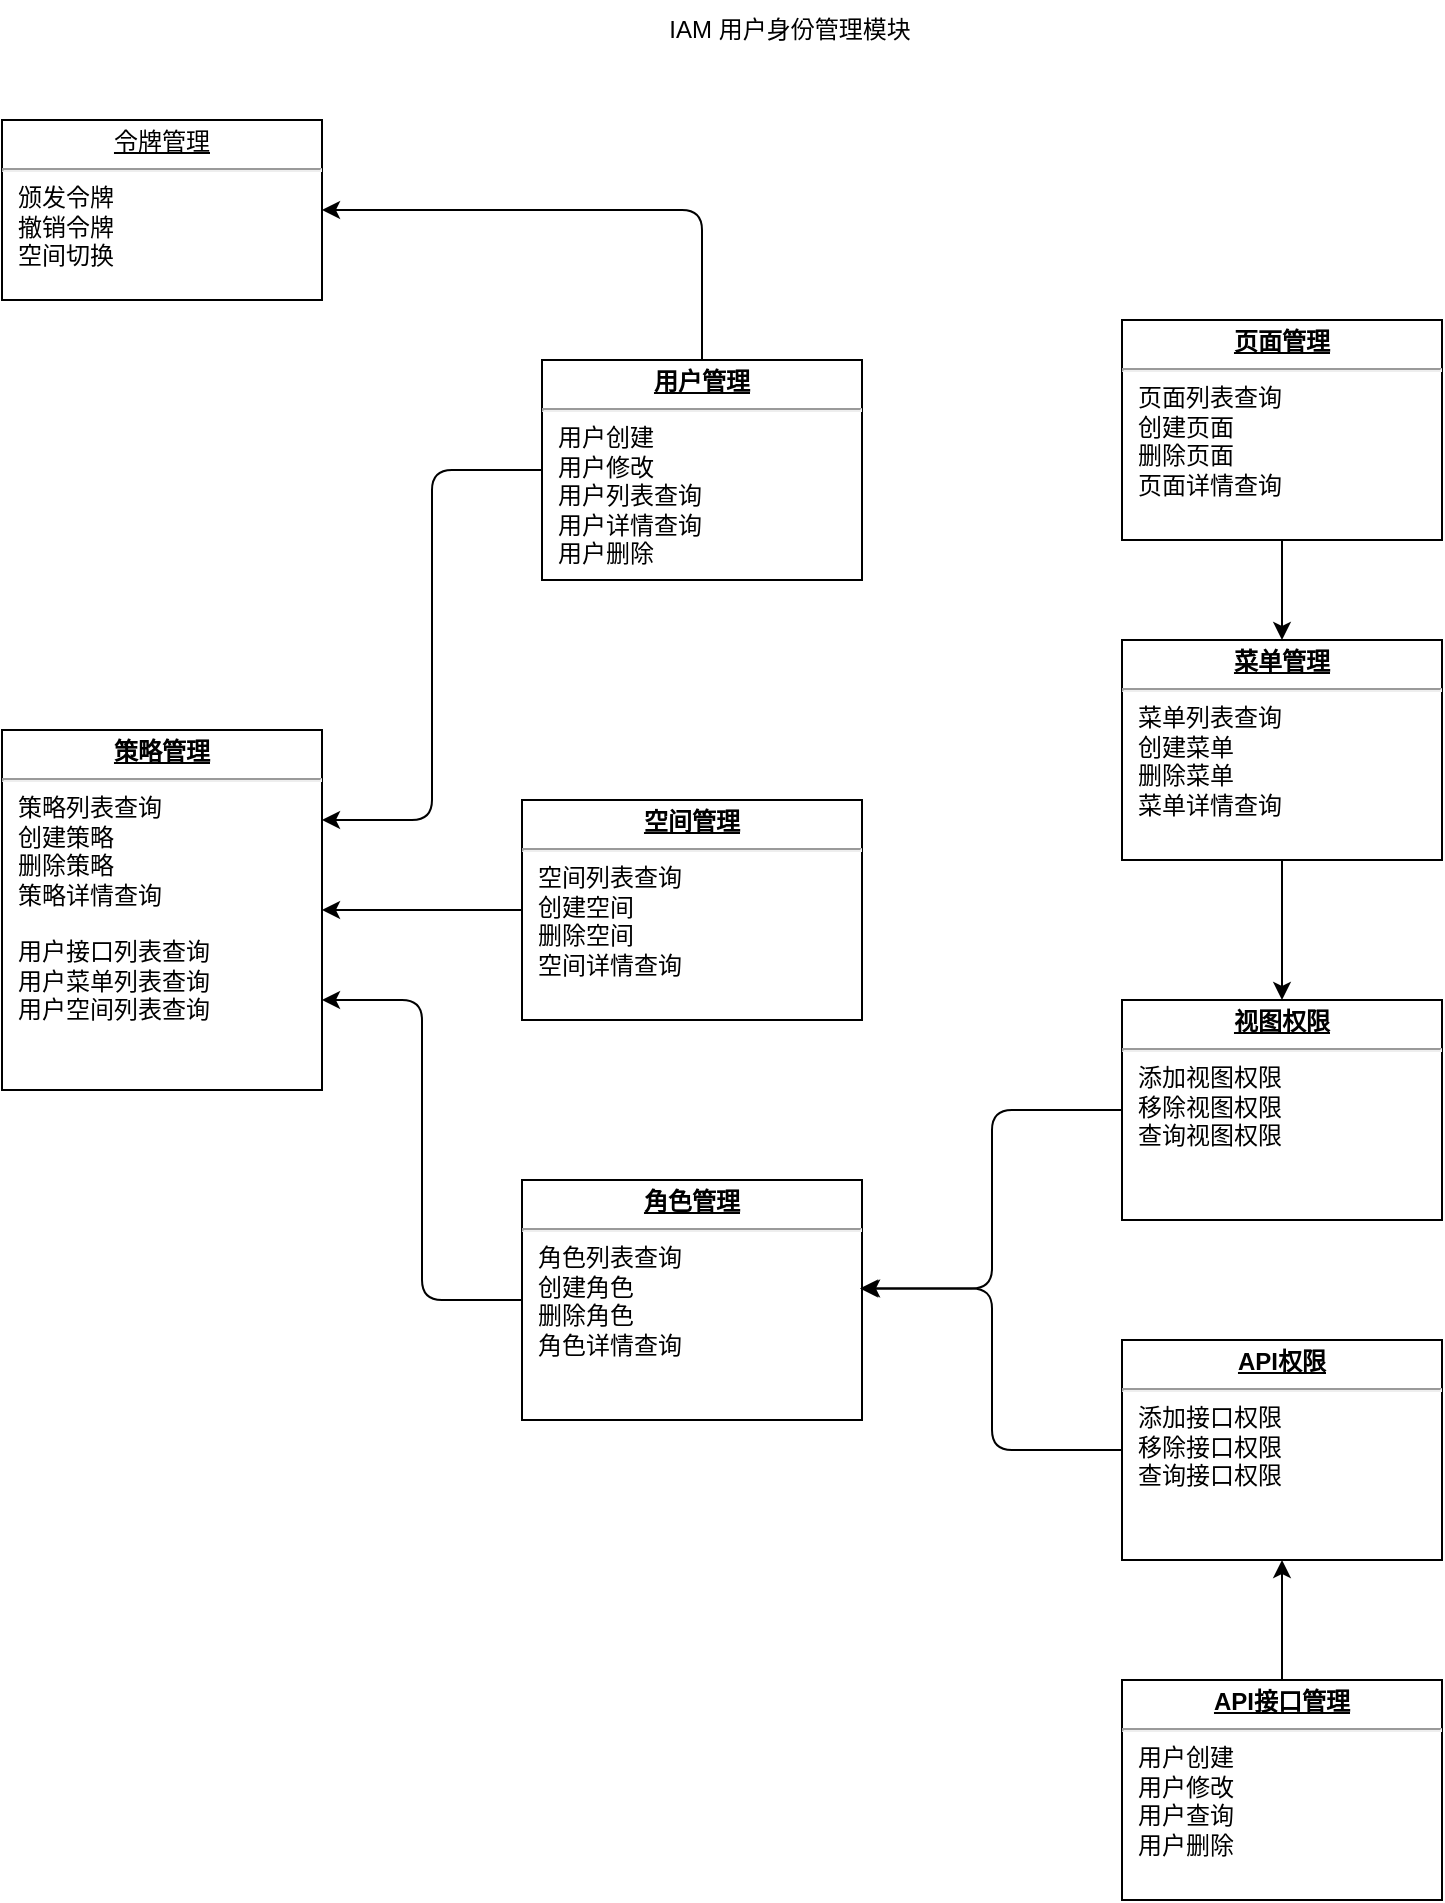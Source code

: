<mxfile>
    <diagram id="FXnAURFnBb6-JW39TZaF" name="第 1 页">
        <mxGraphModel dx="1188" dy="827" grid="1" gridSize="10" guides="1" tooltips="1" connect="1" arrows="1" fold="1" page="1" pageScale="1" pageWidth="827" pageHeight="1169" math="0" shadow="0">
            <root>
                <mxCell id="0"/>
                <mxCell id="1" parent="0"/>
                <mxCell id="43" style="edgeStyle=orthogonalEdgeStyle;html=1;exitX=0.5;exitY=0;exitDx=0;exitDy=0;entryX=1;entryY=0.5;entryDx=0;entryDy=0;" parent="1" source="18" target="19" edge="1">
                    <mxGeometry relative="1" as="geometry"/>
                </mxCell>
                <mxCell id="59" style="edgeStyle=orthogonalEdgeStyle;html=1;exitX=0;exitY=0.5;exitDx=0;exitDy=0;entryX=1;entryY=0.25;entryDx=0;entryDy=0;" edge="1" parent="1" source="18" target="33">
                    <mxGeometry relative="1" as="geometry"/>
                </mxCell>
                <mxCell id="18" value="&lt;p style=&quot;margin:0px;margin-top:4px;text-align:center;text-decoration:underline;&quot;&gt;&lt;b&gt;用户管理&lt;/b&gt;&lt;/p&gt;&lt;hr&gt;&lt;p style=&quot;margin:0px;margin-left:8px;&quot;&gt;用户创建&lt;/p&gt;&lt;p style=&quot;margin:0px;margin-left:8px;&quot;&gt;用户修改&lt;/p&gt;&lt;p style=&quot;margin:0px;margin-left:8px;&quot;&gt;用户列表查询&lt;/p&gt;&lt;p style=&quot;margin:0px;margin-left:8px;&quot;&gt;用户详情查询&lt;/p&gt;&lt;p style=&quot;margin:0px;margin-left:8px;&quot;&gt;用户删除&lt;/p&gt;" style="verticalAlign=top;align=left;overflow=fill;fontSize=12;fontFamily=Helvetica;html=1;" parent="1" vertex="1">
                    <mxGeometry x="290" y="190" width="160" height="110" as="geometry"/>
                </mxCell>
                <mxCell id="19" value="&lt;p style=&quot;margin:0px;margin-top:4px;text-align:center;text-decoration:underline;&quot;&gt;令牌管理&lt;/p&gt;&lt;hr&gt;&lt;p style=&quot;margin:0px;margin-left:8px;&quot;&gt;颁发令牌&lt;/p&gt;&lt;p style=&quot;margin:0px;margin-left:8px;&quot;&gt;撤销令牌&lt;/p&gt;&lt;p style=&quot;margin:0px;margin-left:8px;&quot;&gt;空间切换&lt;br&gt;&lt;/p&gt;" style="verticalAlign=top;align=left;overflow=fill;fontSize=12;fontFamily=Helvetica;html=1;" parent="1" vertex="1">
                    <mxGeometry x="20" y="70" width="160" height="90" as="geometry"/>
                </mxCell>
                <mxCell id="25" value="IAM 用户身份管理模块" style="text;html=1;strokeColor=none;fillColor=none;align=center;verticalAlign=middle;whiteSpace=wrap;rounded=0;" parent="1" vertex="1">
                    <mxGeometry x="334" y="10" width="160" height="30" as="geometry"/>
                </mxCell>
                <mxCell id="60" style="edgeStyle=orthogonalEdgeStyle;html=1;exitX=0;exitY=0.5;exitDx=0;exitDy=0;entryX=1;entryY=0.75;entryDx=0;entryDy=0;" edge="1" parent="1" source="31" target="33">
                    <mxGeometry relative="1" as="geometry"/>
                </mxCell>
                <mxCell id="31" value="&lt;p style=&quot;margin:0px;margin-top:4px;text-align:center;text-decoration:underline;&quot;&gt;&lt;b&gt;角色管理&lt;/b&gt;&lt;/p&gt;&lt;hr&gt;&lt;p style=&quot;margin: 0px 0px 0px 8px;&quot;&gt;角色列表查询&lt;/p&gt;&lt;p style=&quot;margin: 0px 0px 0px 8px;&quot;&gt;创建角色&lt;/p&gt;&lt;p style=&quot;margin: 0px 0px 0px 8px;&quot;&gt;删除角色&lt;/p&gt;&lt;p style=&quot;margin: 0px 0px 0px 8px;&quot;&gt;角色详情查询&lt;/p&gt;&lt;p style=&quot;margin: 0px 0px 0px 8px;&quot;&gt;&lt;br&gt;&lt;/p&gt;&lt;p style=&quot;margin: 0px 0px 0px 8px;&quot;&gt;&lt;br&gt;&lt;/p&gt;&lt;p style=&quot;margin: 0px 0px 0px 8px;&quot;&gt;&lt;br&gt;&lt;/p&gt;&lt;p style=&quot;margin: 0px 0px 0px 8px;&quot;&gt;&lt;br&gt;&lt;/p&gt;" style="verticalAlign=top;align=left;overflow=fill;fontSize=12;fontFamily=Helvetica;html=1;" parent="1" vertex="1">
                    <mxGeometry x="280" y="600" width="170" height="120" as="geometry"/>
                </mxCell>
                <mxCell id="58" style="edgeStyle=orthogonalEdgeStyle;html=1;exitX=0;exitY=0.5;exitDx=0;exitDy=0;entryX=1;entryY=0.5;entryDx=0;entryDy=0;" edge="1" parent="1" source="32" target="33">
                    <mxGeometry relative="1" as="geometry"/>
                </mxCell>
                <mxCell id="32" value="&lt;p style=&quot;margin:0px;margin-top:4px;text-align:center;text-decoration:underline;&quot;&gt;&lt;b&gt;空间管理&lt;/b&gt;&lt;/p&gt;&lt;hr&gt;&lt;p style=&quot;margin: 0px 0px 0px 8px;&quot;&gt;空间列表查询&lt;/p&gt;&lt;p style=&quot;margin: 0px 0px 0px 8px;&quot;&gt;创建空间&lt;/p&gt;&lt;p style=&quot;margin: 0px 0px 0px 8px;&quot;&gt;删除空间&lt;/p&gt;&lt;p style=&quot;margin: 0px 0px 0px 8px;&quot;&gt;空间详情查询&lt;/p&gt;" style="verticalAlign=top;align=left;overflow=fill;fontSize=12;fontFamily=Helvetica;html=1;" parent="1" vertex="1">
                    <mxGeometry x="280" y="410" width="170" height="110" as="geometry"/>
                </mxCell>
                <mxCell id="33" value="&lt;p style=&quot;margin:0px;margin-top:4px;text-align:center;text-decoration:underline;&quot;&gt;&lt;b&gt;策略管理&lt;/b&gt;&lt;/p&gt;&lt;hr&gt;&lt;p style=&quot;margin:0px;margin-left:8px;&quot;&gt;策略列表查询&lt;/p&gt;&lt;p style=&quot;margin:0px;margin-left:8px;&quot;&gt;创建策略&lt;/p&gt;&lt;p style=&quot;margin:0px;margin-left:8px;&quot;&gt;删除策略&lt;/p&gt;&lt;p style=&quot;margin:0px;margin-left:8px;&quot;&gt;策略详情查询&lt;/p&gt;&lt;p style=&quot;margin:0px;margin-left:8px;&quot;&gt;&lt;br&gt;&lt;/p&gt;&lt;p style=&quot;margin:0px;margin-left:8px;&quot;&gt;用户接口列表查询&lt;/p&gt;&lt;p style=&quot;margin:0px;margin-left:8px;&quot;&gt;用户菜单列表查询&lt;/p&gt;&lt;p style=&quot;margin:0px;margin-left:8px;&quot;&gt;用户空间列表查询&lt;/p&gt;" style="verticalAlign=top;align=left;overflow=fill;fontSize=12;fontFamily=Helvetica;html=1;" parent="1" vertex="1">
                    <mxGeometry x="20" y="375" width="160" height="180" as="geometry"/>
                </mxCell>
                <mxCell id="45" style="edgeStyle=orthogonalEdgeStyle;html=1;exitX=0;exitY=0.5;exitDx=0;exitDy=0;entryX=0.994;entryY=0.452;entryDx=0;entryDy=0;entryPerimeter=0;" parent="1" source="34" target="31" edge="1">
                    <mxGeometry relative="1" as="geometry"/>
                </mxCell>
                <mxCell id="34" value="&lt;p style=&quot;margin:0px;margin-top:4px;text-align:center;text-decoration:underline;&quot;&gt;&lt;b&gt;视图权限&lt;/b&gt;&lt;/p&gt;&lt;hr&gt;&lt;p style=&quot;margin: 0px 0px 0px 8px;&quot;&gt;添加视图权限&lt;/p&gt;&lt;p style=&quot;margin: 0px 0px 0px 8px;&quot;&gt;移除视图权限&lt;/p&gt;&lt;p style=&quot;margin: 0px 0px 0px 8px;&quot;&gt;查询视图权限&lt;/p&gt;" style="verticalAlign=top;align=left;overflow=fill;fontSize=12;fontFamily=Helvetica;html=1;" parent="1" vertex="1">
                    <mxGeometry x="580" y="510" width="160" height="110" as="geometry"/>
                </mxCell>
                <mxCell id="46" style="edgeStyle=orthogonalEdgeStyle;html=1;exitX=0;exitY=0.5;exitDx=0;exitDy=0;entryX=1;entryY=0.452;entryDx=0;entryDy=0;entryPerimeter=0;" parent="1" source="35" target="31" edge="1">
                    <mxGeometry relative="1" as="geometry"/>
                </mxCell>
                <mxCell id="35" value="&lt;p style=&quot;margin:0px;margin-top:4px;text-align:center;text-decoration:underline;&quot;&gt;&lt;b&gt;API权限&lt;/b&gt;&lt;/p&gt;&lt;hr&gt;&lt;p style=&quot;margin: 0px 0px 0px 8px;&quot;&gt;添加接口权限&lt;/p&gt;&lt;p style=&quot;margin: 0px 0px 0px 8px;&quot;&gt;移除接口权限&lt;/p&gt;&lt;p style=&quot;margin: 0px 0px 0px 8px;&quot;&gt;查询接口权限&lt;/p&gt;" style="verticalAlign=top;align=left;overflow=fill;fontSize=12;fontFamily=Helvetica;html=1;" parent="1" vertex="1">
                    <mxGeometry x="580" y="680" width="160" height="110" as="geometry"/>
                </mxCell>
                <mxCell id="50" style="edgeStyle=none;html=1;exitX=0.5;exitY=0;exitDx=0;exitDy=0;entryX=0.5;entryY=1;entryDx=0;entryDy=0;" edge="1" parent="1" source="47" target="35">
                    <mxGeometry relative="1" as="geometry"/>
                </mxCell>
                <mxCell id="47" value="&lt;p style=&quot;margin:0px;margin-top:4px;text-align:center;text-decoration:underline;&quot;&gt;&lt;b&gt;API接口管理&lt;/b&gt;&lt;/p&gt;&lt;hr&gt;&lt;p style=&quot;margin:0px;margin-left:8px;&quot;&gt;用户创建&lt;/p&gt;&lt;p style=&quot;margin:0px;margin-left:8px;&quot;&gt;用户修改&lt;/p&gt;&lt;p style=&quot;margin:0px;margin-left:8px;&quot;&gt;用户查询&lt;/p&gt;&lt;p style=&quot;margin:0px;margin-left:8px;&quot;&gt;用户删除&lt;/p&gt;" style="verticalAlign=top;align=left;overflow=fill;fontSize=12;fontFamily=Helvetica;html=1;" vertex="1" parent="1">
                    <mxGeometry x="580" y="850" width="160" height="110" as="geometry"/>
                </mxCell>
                <mxCell id="49" style="edgeStyle=none;html=1;exitX=0.5;exitY=1;exitDx=0;exitDy=0;entryX=0.5;entryY=0;entryDx=0;entryDy=0;" edge="1" parent="1" source="48" target="34">
                    <mxGeometry relative="1" as="geometry"/>
                </mxCell>
                <mxCell id="48" value="&lt;p style=&quot;margin:0px;margin-top:4px;text-align:center;text-decoration:underline;&quot;&gt;&lt;b&gt;菜单管理&lt;/b&gt;&lt;/p&gt;&lt;hr&gt;&lt;p style=&quot;margin:0px;margin-left:8px;&quot;&gt;菜单列表查询&lt;/p&gt;&lt;p style=&quot;margin:0px;margin-left:8px;&quot;&gt;创建菜单&lt;/p&gt;&lt;p style=&quot;margin:0px;margin-left:8px;&quot;&gt;删除菜单&lt;/p&gt;&lt;p style=&quot;margin:0px;margin-left:8px;&quot;&gt;菜单详情查询&lt;/p&gt;" style="verticalAlign=top;align=left;overflow=fill;fontSize=12;fontFamily=Helvetica;html=1;" vertex="1" parent="1">
                    <mxGeometry x="580" y="330" width="160" height="110" as="geometry"/>
                </mxCell>
                <mxCell id="52" style="edgeStyle=none;html=1;exitX=0.5;exitY=1;exitDx=0;exitDy=0;entryX=0.5;entryY=0;entryDx=0;entryDy=0;" edge="1" parent="1" source="51" target="48">
                    <mxGeometry relative="1" as="geometry"/>
                </mxCell>
                <mxCell id="51" value="&lt;p style=&quot;margin:0px;margin-top:4px;text-align:center;text-decoration:underline;&quot;&gt;&lt;b&gt;页面管理&lt;/b&gt;&lt;/p&gt;&lt;hr&gt;&lt;p style=&quot;margin:0px;margin-left:8px;&quot;&gt;页面列表查询&lt;/p&gt;&lt;p style=&quot;margin:0px;margin-left:8px;&quot;&gt;创建页面&lt;/p&gt;&lt;p style=&quot;margin:0px;margin-left:8px;&quot;&gt;删除页面&lt;/p&gt;&lt;p style=&quot;margin:0px;margin-left:8px;&quot;&gt;页面详情查询&lt;/p&gt;" style="verticalAlign=top;align=left;overflow=fill;fontSize=12;fontFamily=Helvetica;html=1;" vertex="1" parent="1">
                    <mxGeometry x="580" y="170" width="160" height="110" as="geometry"/>
                </mxCell>
            </root>
        </mxGraphModel>
    </diagram>
</mxfile>
